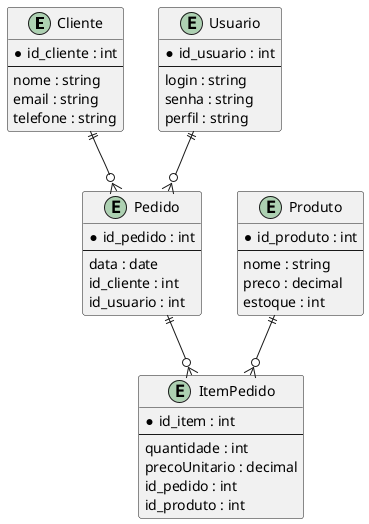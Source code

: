 @startuml
entity Cliente {
  * id_cliente : int
  --
  nome : string
  email : string
  telefone : string
}

entity Produto {
  * id_produto : int
  --
  nome : string
  preco : decimal
  estoque : int
}

entity Pedido {
  * id_pedido : int
  --
  data : date
  id_cliente : int
  id_usuario : int
}

entity ItemPedido {
  * id_item : int
  --
  quantidade : int
  precoUnitario : decimal
  id_pedido : int
  id_produto : int
}

entity Usuario {
  * id_usuario : int
  --
  login : string
  senha : string
  perfil : string
}

Cliente ||--o{ Pedido
Usuario ||--o{ Pedido
Pedido ||--o{ ItemPedido
Produto ||--o{ ItemPedido
@enduml
